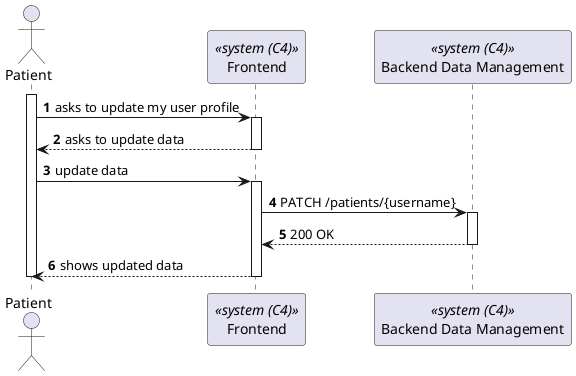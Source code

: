 @startuml process-view
autonumber

actor "Patient" as Patient
participant Frontend as "Frontend" <<system (C4)>>
participant BackendDataManagement as "Backend Data Management" <<system (C4)>>

activate Patient

    Patient -> Frontend : asks to update my user profile

    activate Frontend

        Frontend --> Patient : asks to update data

    deactivate Frontend

    Patient -> Frontend : update data

    activate Frontend

        Frontend-> BackendDataManagement : PATCH /patients/{username}
        activate BackendDataManagement

            Frontend <-- BackendDataManagement : 200 OK

        deactivate BackendDataManagement

    Frontend --> Patient : shows updated data
    
    deactivate Frontend
deactivate Patient

@enduml